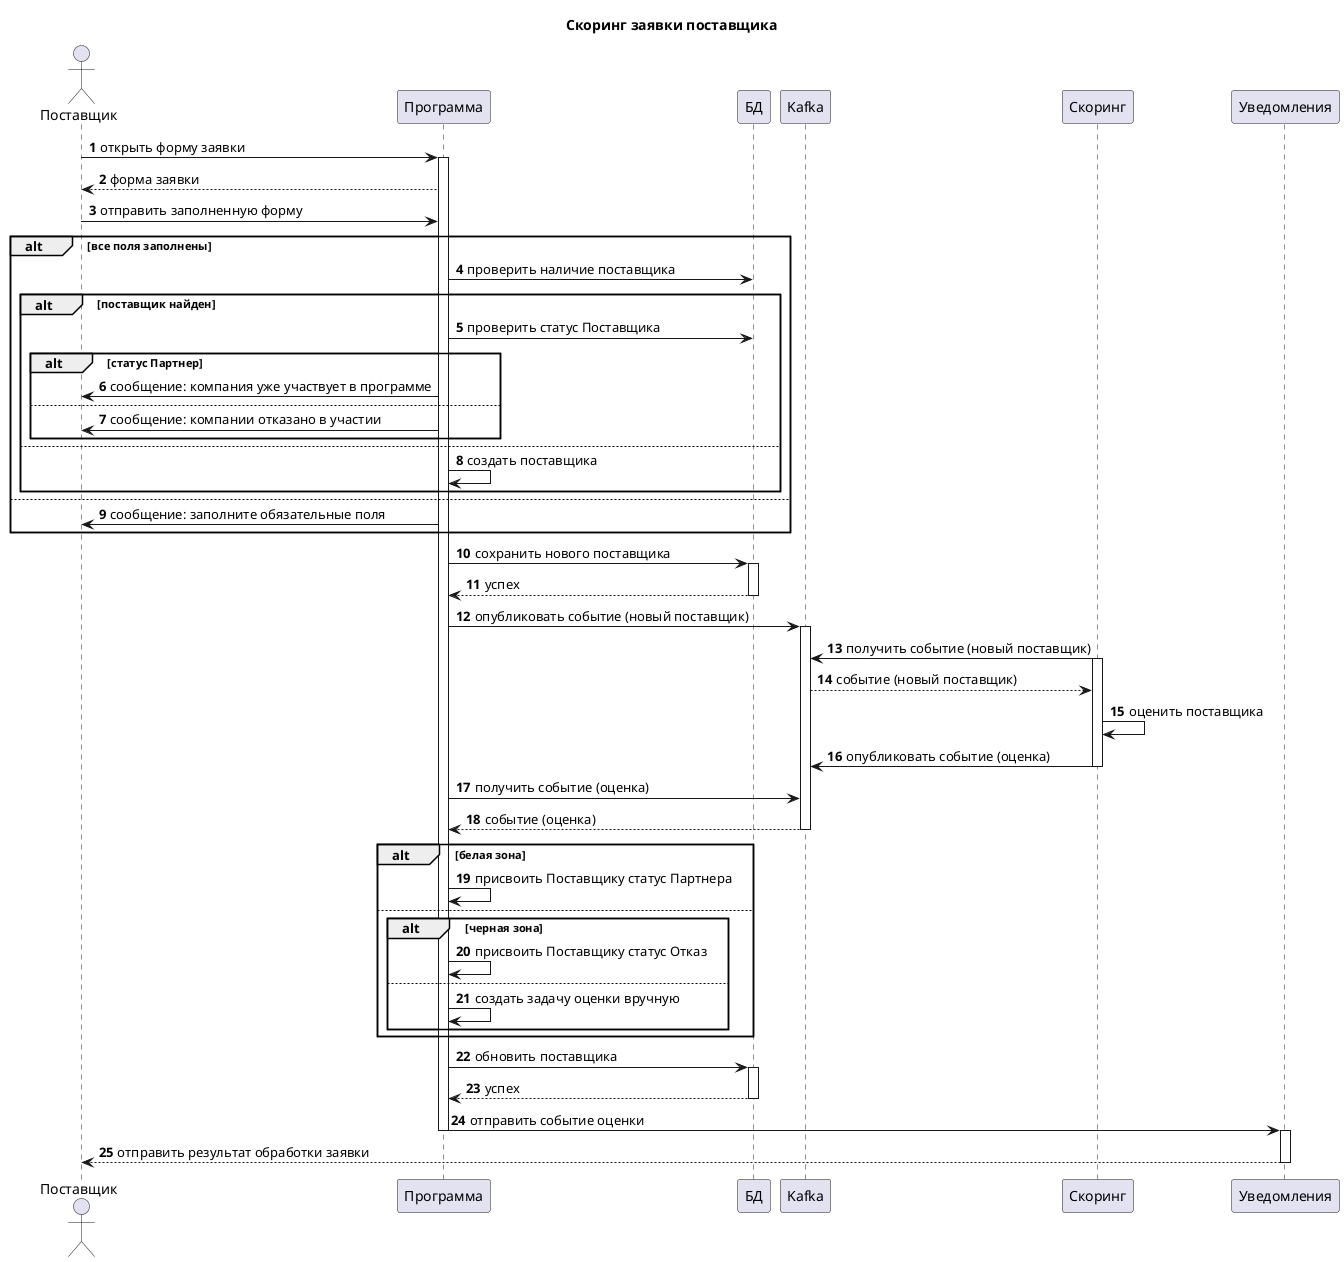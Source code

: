 @startuml
title Скоринг заявки поставщика
actor Поставщик
participant Программа
participant БД
participant Kafka
participant Скоринг
participant Уведомления
autonumber
Поставщик -> Программа: открыть форму заявки
activate Программа
Программа --> Поставщик: форма заявки
Поставщик -> Программа: отправить заполненную форму
alt все поля заполнены
Программа -> БД: проверить наличие поставщика
alt поставщик найден
Программа -> БД: проверить статус Поставщика
alt статус Партнер
Программа -> Поставщик: сообщение: компания уже участвует в программе 
else
Программа -> Поставщик: сообщение: компании отказано в участии 
end alt
else
Программа -> Программа: создать поставщика
end alt
else
Программа -> Поставщик: сообщение: заполните обязательные поля
end alt
Программа -> БД: сохранить нового поставщика
activate БД
БД --> Программа: успех
deactivate БД
Программа -> Kafka: опубликовать событие (новый поставщик)
activate Kafka
Скоринг -> Kafka: получить событие (новый поставщик)
activate Скоринг
Kafka --> Скоринг: событие (новый поставщик)
Скоринг -> Скоринг: оценить поставщика
Скоринг -> Kafka: опубликовать событие (оценка)
deactivate Скоринг
Программа -> Kafka: получить событие (оценка)
Kafka --> Программа: событие (оценка)
deactivate Kafka
alt белая зона
Программа -> Программа: присвоить Поставщику статус Партнера
else
alt черная зона
Программа -> Программа: присвоить Поставщику статус Отказ
else
Программа -> Программа: создать задачу оценки вручную
end alt
end alt
Программа -> БД: обновить поставщика
activate БД
БД --> Программа: успех
deactivate БД
Программа -> Уведомления: отправить событие оценки
deactivate Программа
activate Уведомления
Уведомления --> Поставщик: отправить результат обработки заявки
deactivate Уведомления
@enduml

